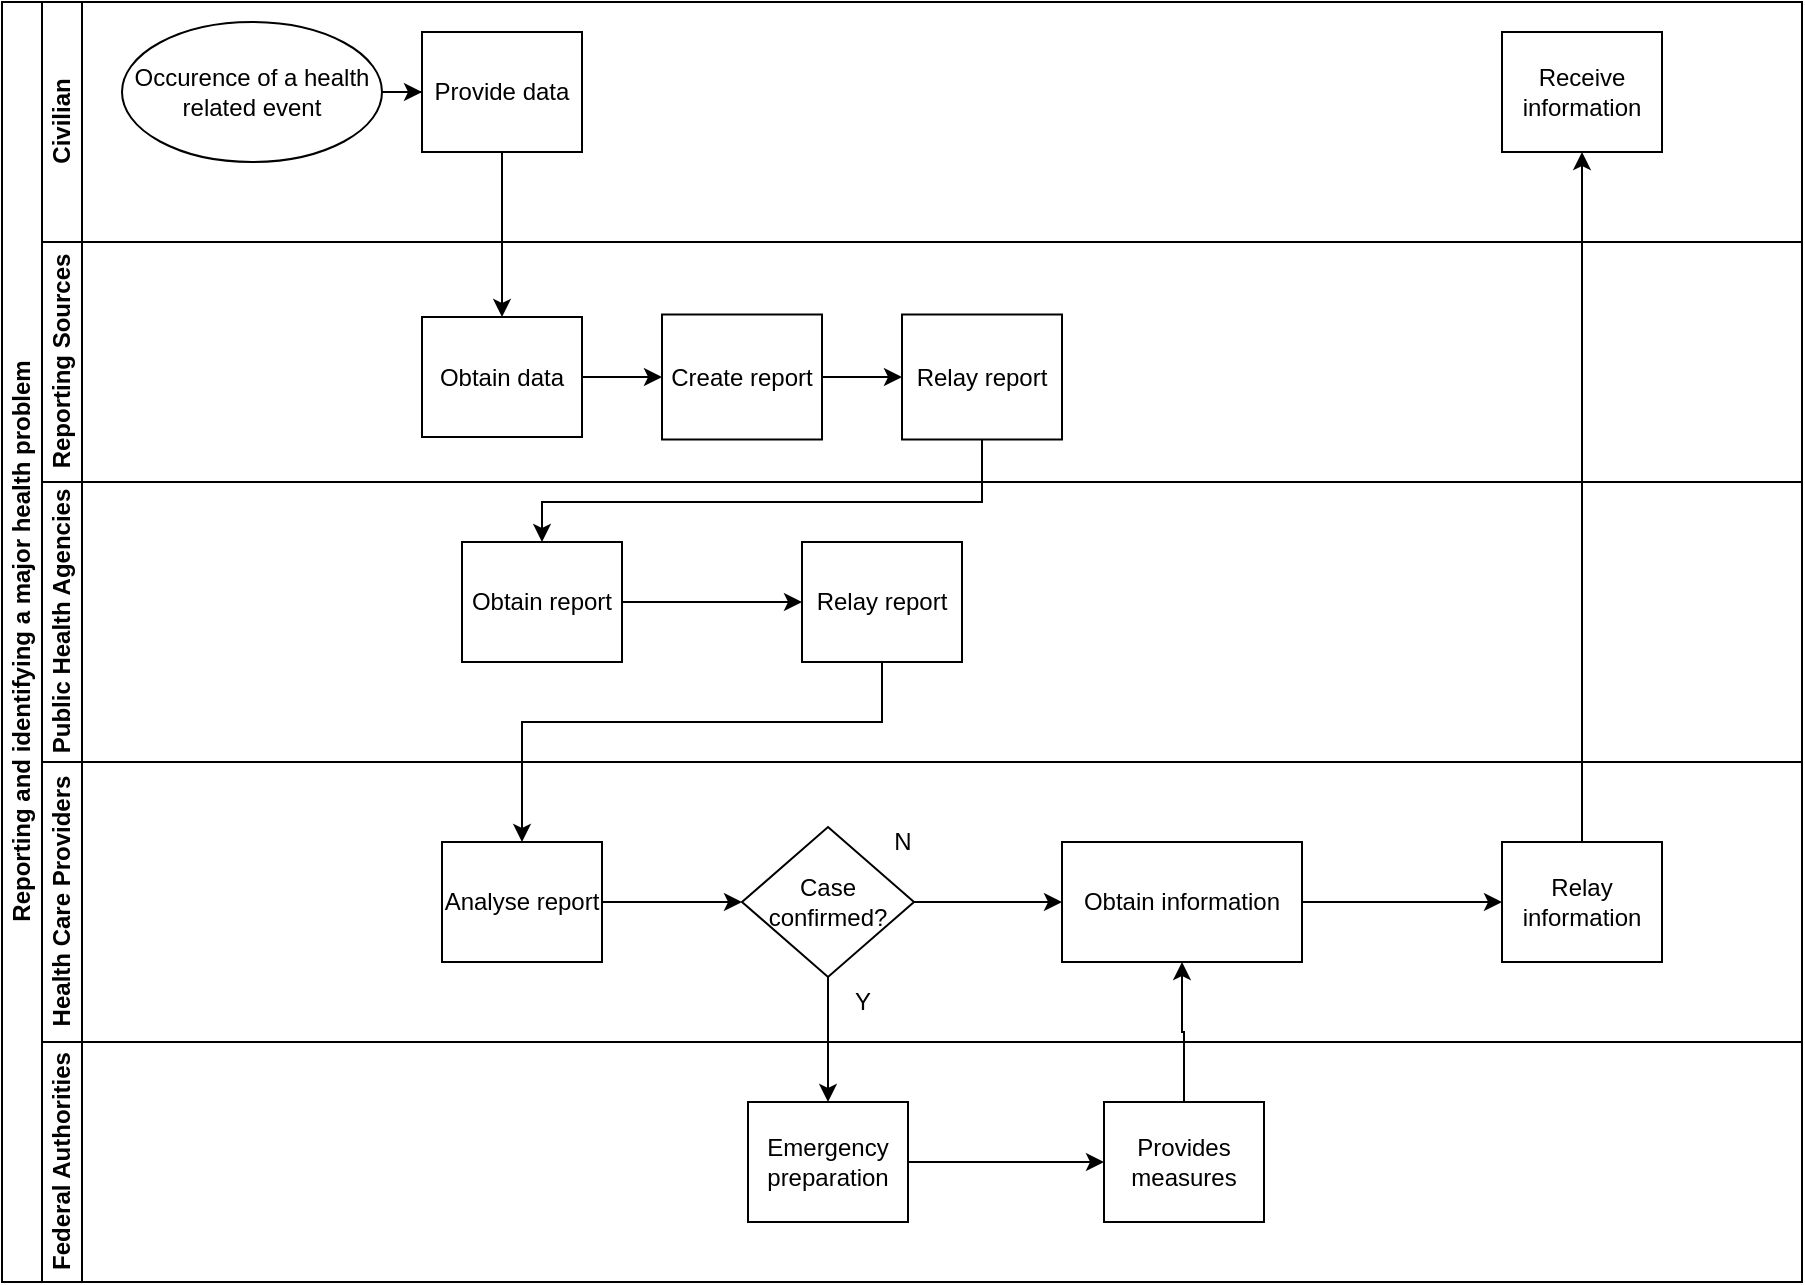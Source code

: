 <mxfile version="17.4.0" type="github">
  <diagram id="prtHgNgQTEPvFCAcTncT" name="Page-1">
    <mxGraphModel dx="925" dy="641" grid="1" gridSize="10" guides="1" tooltips="1" connect="1" arrows="1" fold="1" page="1" pageScale="1" pageWidth="827" pageHeight="1169" math="0" shadow="0">
      <root>
        <mxCell id="0" />
        <mxCell id="1" parent="0" />
        <mxCell id="dNxyNK7c78bLwvsdeMH5-19" value="Reporting and identifying a major health problem" style="swimlane;html=1;childLayout=stackLayout;resizeParent=1;resizeParentMax=0;horizontal=0;startSize=20;horizontalStack=0;" parent="1" vertex="1">
          <mxGeometry x="120" y="120" width="900" height="640" as="geometry" />
        </mxCell>
        <mxCell id="dNxyNK7c78bLwvsdeMH5-20" value="Civilian" style="swimlane;html=1;startSize=20;horizontal=0;" parent="dNxyNK7c78bLwvsdeMH5-19" vertex="1">
          <mxGeometry x="20" width="880" height="120" as="geometry" />
        </mxCell>
        <mxCell id="ELxMGtSu8P9hIE9dYQgn-8" value="" style="edgeStyle=orthogonalEdgeStyle;rounded=0;orthogonalLoop=1;jettySize=auto;html=1;" edge="1" parent="dNxyNK7c78bLwvsdeMH5-20" source="dNxyNK7c78bLwvsdeMH5-23" target="ELxMGtSu8P9hIE9dYQgn-7">
          <mxGeometry relative="1" as="geometry" />
        </mxCell>
        <mxCell id="dNxyNK7c78bLwvsdeMH5-23" value="Occurence of a health related event" style="ellipse;whiteSpace=wrap;html=1;" parent="dNxyNK7c78bLwvsdeMH5-20" vertex="1">
          <mxGeometry x="40" y="10" width="130" height="70" as="geometry" />
        </mxCell>
        <mxCell id="dNxyNK7c78bLwvsdeMH5-30" value="Receive information" style="rounded=0;whiteSpace=wrap;html=1;fontFamily=Helvetica;fontSize=12;fontColor=#000000;align=center;" parent="dNxyNK7c78bLwvsdeMH5-20" vertex="1">
          <mxGeometry x="730" y="15" width="80" height="60" as="geometry" />
        </mxCell>
        <mxCell id="dNxyNK7c78bLwvsdeMH5-25" value="" style="edgeStyle=orthogonalEdgeStyle;rounded=0;orthogonalLoop=1;jettySize=auto;html=1;exitX=1;exitY=0.5;exitDx=0;exitDy=0;entryX=0;entryY=0.5;entryDx=0;entryDy=0;" parent="dNxyNK7c78bLwvsdeMH5-20" source="dNxyNK7c78bLwvsdeMH5-23" edge="1">
          <mxGeometry relative="1" as="geometry">
            <mxPoint x="210" y="45" as="targetPoint" />
          </mxGeometry>
        </mxCell>
        <mxCell id="ELxMGtSu8P9hIE9dYQgn-7" value="Provide data" style="rounded=0;whiteSpace=wrap;html=1;fontFamily=Helvetica;fontSize=12;fontColor=#000000;align=center;" vertex="1" parent="dNxyNK7c78bLwvsdeMH5-20">
          <mxGeometry x="190" y="15" width="80" height="60" as="geometry" />
        </mxCell>
        <mxCell id="dNxyNK7c78bLwvsdeMH5-21" value="Reporting Sources" style="swimlane;html=1;startSize=20;horizontal=0;" parent="dNxyNK7c78bLwvsdeMH5-19" vertex="1">
          <mxGeometry x="20" y="120" width="880" height="120" as="geometry" />
        </mxCell>
        <mxCell id="ELxMGtSu8P9hIE9dYQgn-13" value="Obtain data" style="rounded=0;whiteSpace=wrap;html=1;fontFamily=Helvetica;fontSize=12;fontColor=#000000;align=center;" vertex="1" parent="dNxyNK7c78bLwvsdeMH5-21">
          <mxGeometry x="190" y="37.5" width="80" height="60" as="geometry" />
        </mxCell>
        <mxCell id="ELxMGtSu8P9hIE9dYQgn-49" value="Create report" style="rounded=0;whiteSpace=wrap;html=1;fontFamily=Helvetica;fontSize=12;fontColor=#000000;align=center;" vertex="1" parent="dNxyNK7c78bLwvsdeMH5-21">
          <mxGeometry x="310" y="36.25" width="80" height="62.5" as="geometry" />
        </mxCell>
        <mxCell id="ELxMGtSu8P9hIE9dYQgn-51" value="Relay report" style="rounded=0;whiteSpace=wrap;html=1;fontFamily=Helvetica;fontSize=12;fontColor=#000000;align=center;" vertex="1" parent="dNxyNK7c78bLwvsdeMH5-21">
          <mxGeometry x="430" y="36.25" width="80" height="62.5" as="geometry" />
        </mxCell>
        <mxCell id="ELxMGtSu8P9hIE9dYQgn-19" value="" style="edgeStyle=orthogonalEdgeStyle;rounded=0;orthogonalLoop=1;jettySize=auto;html=1;endArrow=classic;endFill=1;exitX=1;exitY=0.5;exitDx=0;exitDy=0;entryX=0;entryY=0.5;entryDx=0;entryDy=0;" edge="1" parent="dNxyNK7c78bLwvsdeMH5-21" source="ELxMGtSu8P9hIE9dYQgn-13" target="ELxMGtSu8P9hIE9dYQgn-49">
          <mxGeometry relative="1" as="geometry">
            <mxPoint x="260" y="80" as="sourcePoint" />
            <mxPoint x="170" y="140" as="targetPoint" />
          </mxGeometry>
        </mxCell>
        <mxCell id="ELxMGtSu8P9hIE9dYQgn-52" value="" style="edgeStyle=orthogonalEdgeStyle;rounded=0;orthogonalLoop=1;jettySize=auto;html=1;endArrow=classic;endFill=1;exitX=1;exitY=0.5;exitDx=0;exitDy=0;entryX=0;entryY=0.5;entryDx=0;entryDy=0;" edge="1" parent="dNxyNK7c78bLwvsdeMH5-21" source="ELxMGtSu8P9hIE9dYQgn-49" target="ELxMGtSu8P9hIE9dYQgn-51">
          <mxGeometry relative="1" as="geometry">
            <mxPoint x="300" y="190" as="sourcePoint" />
            <mxPoint x="390" y="190" as="targetPoint" />
          </mxGeometry>
        </mxCell>
        <mxCell id="dNxyNK7c78bLwvsdeMH5-22" value="Public Health Agencies" style="swimlane;html=1;startSize=20;horizontal=0;" parent="dNxyNK7c78bLwvsdeMH5-19" vertex="1">
          <mxGeometry x="20" y="240" width="880" height="140" as="geometry" />
        </mxCell>
        <mxCell id="ELxMGtSu8P9hIE9dYQgn-18" value="Obtain report" style="rounded=0;whiteSpace=wrap;html=1;fontFamily=Helvetica;fontSize=12;fontColor=#000000;align=center;" vertex="1" parent="dNxyNK7c78bLwvsdeMH5-22">
          <mxGeometry x="210" y="30" width="80" height="60" as="geometry" />
        </mxCell>
        <mxCell id="ELxMGtSu8P9hIE9dYQgn-21" value="" style="edgeStyle=orthogonalEdgeStyle;rounded=0;orthogonalLoop=1;jettySize=auto;html=1;endArrow=classic;endFill=1;exitX=1;exitY=0.5;exitDx=0;exitDy=0;entryX=0;entryY=0.5;entryDx=0;entryDy=0;" edge="1" parent="dNxyNK7c78bLwvsdeMH5-22" source="ELxMGtSu8P9hIE9dYQgn-18" target="ELxMGtSu8P9hIE9dYQgn-22">
          <mxGeometry relative="1" as="geometry">
            <mxPoint x="260" y="-155" as="sourcePoint" />
            <mxPoint x="280" y="60" as="targetPoint" />
          </mxGeometry>
        </mxCell>
        <mxCell id="ELxMGtSu8P9hIE9dYQgn-22" value="Relay report" style="rounded=0;whiteSpace=wrap;html=1;fontFamily=Helvetica;fontSize=12;fontColor=#000000;align=center;" vertex="1" parent="dNxyNK7c78bLwvsdeMH5-22">
          <mxGeometry x="380" y="30" width="80" height="60" as="geometry" />
        </mxCell>
        <mxCell id="ELxMGtSu8P9hIE9dYQgn-46" value="Health Care Providers" style="swimlane;html=1;startSize=20;horizontal=0;" vertex="1" parent="dNxyNK7c78bLwvsdeMH5-19">
          <mxGeometry x="20" y="380" width="880" height="140" as="geometry" />
        </mxCell>
        <mxCell id="ELxMGtSu8P9hIE9dYQgn-54" value="Analyse report" style="rounded=0;whiteSpace=wrap;html=1;fontFamily=Helvetica;fontSize=12;fontColor=#000000;align=center;" vertex="1" parent="ELxMGtSu8P9hIE9dYQgn-46">
          <mxGeometry x="200" y="40" width="80" height="60" as="geometry" />
        </mxCell>
        <mxCell id="ELxMGtSu8P9hIE9dYQgn-56" value="Case confirmed?" style="rhombus;whiteSpace=wrap;html=1;fontFamily=Helvetica;fontSize=12;fontColor=#000000;align=center;" vertex="1" parent="ELxMGtSu8P9hIE9dYQgn-46">
          <mxGeometry x="350" y="32.5" width="86" height="75" as="geometry" />
        </mxCell>
        <mxCell id="ELxMGtSu8P9hIE9dYQgn-57" value="" style="edgeStyle=orthogonalEdgeStyle;rounded=0;orthogonalLoop=1;jettySize=auto;html=1;endArrow=classic;endFill=1;exitX=1;exitY=0.5;exitDx=0;exitDy=0;entryX=0;entryY=0.5;entryDx=0;entryDy=0;" edge="1" parent="ELxMGtSu8P9hIE9dYQgn-46" source="ELxMGtSu8P9hIE9dYQgn-54" target="ELxMGtSu8P9hIE9dYQgn-56">
          <mxGeometry relative="1" as="geometry">
            <mxPoint x="300" y="-70" as="sourcePoint" />
            <mxPoint x="390" y="-70" as="targetPoint" />
          </mxGeometry>
        </mxCell>
        <mxCell id="ELxMGtSu8P9hIE9dYQgn-58" value="Obtain information" style="rounded=0;whiteSpace=wrap;html=1;" vertex="1" parent="ELxMGtSu8P9hIE9dYQgn-46">
          <mxGeometry x="510" y="40" width="120" height="60" as="geometry" />
        </mxCell>
        <mxCell id="ELxMGtSu8P9hIE9dYQgn-28" value="" style="edgeStyle=orthogonalEdgeStyle;rounded=0;orthogonalLoop=1;jettySize=auto;html=1;endArrow=classic;endFill=1;entryX=0;entryY=0.5;entryDx=0;entryDy=0;exitX=1;exitY=0.5;exitDx=0;exitDy=0;" edge="1" parent="ELxMGtSu8P9hIE9dYQgn-46" source="ELxMGtSu8P9hIE9dYQgn-56" target="ELxMGtSu8P9hIE9dYQgn-58">
          <mxGeometry relative="1" as="geometry">
            <mxPoint x="460" y="-80" as="sourcePoint" />
            <mxPoint x="500" y="-80" as="targetPoint" />
          </mxGeometry>
        </mxCell>
        <mxCell id="ELxMGtSu8P9hIE9dYQgn-26" value="Relay information" style="rounded=0;whiteSpace=wrap;html=1;fontFamily=Helvetica;fontSize=12;fontColor=#000000;align=center;" vertex="1" parent="ELxMGtSu8P9hIE9dYQgn-46">
          <mxGeometry x="730" y="40" width="80" height="60" as="geometry" />
        </mxCell>
        <mxCell id="ELxMGtSu8P9hIE9dYQgn-66" value="" style="edgeStyle=orthogonalEdgeStyle;rounded=0;orthogonalLoop=1;jettySize=auto;html=1;endArrow=classic;endFill=1;entryX=0;entryY=0.5;entryDx=0;entryDy=0;exitX=1;exitY=0.5;exitDx=0;exitDy=0;" edge="1" parent="ELxMGtSu8P9hIE9dYQgn-46" source="ELxMGtSu8P9hIE9dYQgn-58" target="ELxMGtSu8P9hIE9dYQgn-26">
          <mxGeometry relative="1" as="geometry">
            <mxPoint x="446" y="80" as="sourcePoint" />
            <mxPoint x="520" y="80" as="targetPoint" />
          </mxGeometry>
        </mxCell>
        <mxCell id="ELxMGtSu8P9hIE9dYQgn-48" value="Federal Authorities" style="swimlane;html=1;startSize=20;horizontal=0;" vertex="1" parent="dNxyNK7c78bLwvsdeMH5-19">
          <mxGeometry x="20" y="520" width="880" height="120" as="geometry" />
        </mxCell>
        <mxCell id="ELxMGtSu8P9hIE9dYQgn-61" value="Emergency preparation" style="rounded=0;whiteSpace=wrap;html=1;fontFamily=Helvetica;fontSize=12;fontColor=#000000;align=center;" vertex="1" parent="ELxMGtSu8P9hIE9dYQgn-48">
          <mxGeometry x="353" y="30" width="80" height="60" as="geometry" />
        </mxCell>
        <mxCell id="ELxMGtSu8P9hIE9dYQgn-64" value="Provides&lt;br&gt;measures" style="rounded=0;whiteSpace=wrap;html=1;fontFamily=Helvetica;fontSize=12;fontColor=#000000;align=center;" vertex="1" parent="ELxMGtSu8P9hIE9dYQgn-48">
          <mxGeometry x="531" y="30" width="80" height="60" as="geometry" />
        </mxCell>
        <mxCell id="ELxMGtSu8P9hIE9dYQgn-67" value="" style="edgeStyle=orthogonalEdgeStyle;rounded=0;orthogonalLoop=1;jettySize=auto;html=1;endArrow=classic;endFill=1;entryX=0;entryY=0.5;entryDx=0;entryDy=0;exitX=1;exitY=0.5;exitDx=0;exitDy=0;" edge="1" parent="ELxMGtSu8P9hIE9dYQgn-48" source="ELxMGtSu8P9hIE9dYQgn-61" target="ELxMGtSu8P9hIE9dYQgn-64">
          <mxGeometry relative="1" as="geometry">
            <mxPoint x="446" y="-60" as="sourcePoint" />
            <mxPoint x="520" y="-60" as="targetPoint" />
          </mxGeometry>
        </mxCell>
        <mxCell id="ELxMGtSu8P9hIE9dYQgn-14" value="" style="edgeStyle=orthogonalEdgeStyle;rounded=0;orthogonalLoop=1;jettySize=auto;html=1;endArrow=classic;endFill=1;exitX=0.5;exitY=1;exitDx=0;exitDy=0;entryX=0.5;entryY=0;entryDx=0;entryDy=0;" edge="1" parent="dNxyNK7c78bLwvsdeMH5-19" source="ELxMGtSu8P9hIE9dYQgn-7" target="ELxMGtSu8P9hIE9dYQgn-13">
          <mxGeometry relative="1" as="geometry">
            <mxPoint x="530" y="70" as="sourcePoint" />
            <mxPoint x="240" y="170" as="targetPoint" />
          </mxGeometry>
        </mxCell>
        <mxCell id="ELxMGtSu8P9hIE9dYQgn-27" value="" style="endArrow=classic;html=1;rounded=0;entryX=0.5;entryY=1;entryDx=0;entryDy=0;exitX=0.5;exitY=0;exitDx=0;exitDy=0;" edge="1" parent="dNxyNK7c78bLwvsdeMH5-19" source="ELxMGtSu8P9hIE9dYQgn-26" target="dNxyNK7c78bLwvsdeMH5-30">
          <mxGeometry width="50" height="50" relative="1" as="geometry">
            <mxPoint x="610" y="210" as="sourcePoint" />
            <mxPoint x="660" y="160" as="targetPoint" />
          </mxGeometry>
        </mxCell>
        <mxCell id="ELxMGtSu8P9hIE9dYQgn-53" value="" style="edgeStyle=orthogonalEdgeStyle;rounded=0;orthogonalLoop=1;jettySize=auto;html=1;endArrow=classic;endFill=1;exitX=0.5;exitY=1;exitDx=0;exitDy=0;entryX=0.5;entryY=0;entryDx=0;entryDy=0;" edge="1" parent="dNxyNK7c78bLwvsdeMH5-19" source="ELxMGtSu8P9hIE9dYQgn-51" target="ELxMGtSu8P9hIE9dYQgn-18">
          <mxGeometry relative="1" as="geometry">
            <mxPoint x="320" y="310" as="sourcePoint" />
            <mxPoint x="410" y="310" as="targetPoint" />
            <Array as="points">
              <mxPoint x="490" y="250" />
              <mxPoint x="270" y="250" />
            </Array>
          </mxGeometry>
        </mxCell>
        <mxCell id="ELxMGtSu8P9hIE9dYQgn-55" value="" style="edgeStyle=orthogonalEdgeStyle;rounded=0;orthogonalLoop=1;jettySize=auto;html=1;endArrow=classic;endFill=1;exitX=0.5;exitY=1;exitDx=0;exitDy=0;entryX=0.5;entryY=0;entryDx=0;entryDy=0;" edge="1" parent="dNxyNK7c78bLwvsdeMH5-19" source="ELxMGtSu8P9hIE9dYQgn-22" target="ELxMGtSu8P9hIE9dYQgn-54">
          <mxGeometry relative="1" as="geometry">
            <mxPoint x="320" y="310" as="sourcePoint" />
            <mxPoint x="410" y="310" as="targetPoint" />
            <Array as="points">
              <mxPoint x="440" y="360" />
              <mxPoint x="260" y="360" />
            </Array>
          </mxGeometry>
        </mxCell>
        <mxCell id="ELxMGtSu8P9hIE9dYQgn-60" value="" style="edgeStyle=orthogonalEdgeStyle;rounded=0;orthogonalLoop=1;jettySize=auto;html=1;endArrow=classic;endFill=1;exitX=0.5;exitY=1;exitDx=0;exitDy=0;entryX=0.5;entryY=0;entryDx=0;entryDy=0;" edge="1" parent="dNxyNK7c78bLwvsdeMH5-19" source="ELxMGtSu8P9hIE9dYQgn-56" target="ELxMGtSu8P9hIE9dYQgn-61">
          <mxGeometry relative="1" as="geometry">
            <mxPoint x="466" y="460" as="sourcePoint" />
            <mxPoint x="413" y="540" as="targetPoint" />
          </mxGeometry>
        </mxCell>
        <mxCell id="ELxMGtSu8P9hIE9dYQgn-70" value="" style="edgeStyle=orthogonalEdgeStyle;rounded=0;orthogonalLoop=1;jettySize=auto;html=1;endArrow=classic;endFill=1;entryX=0.5;entryY=1;entryDx=0;entryDy=0;exitX=0.5;exitY=0;exitDx=0;exitDy=0;" edge="1" parent="dNxyNK7c78bLwvsdeMH5-19" source="ELxMGtSu8P9hIE9dYQgn-64" target="ELxMGtSu8P9hIE9dYQgn-58">
          <mxGeometry relative="1" as="geometry">
            <mxPoint x="466" y="460" as="sourcePoint" />
            <mxPoint x="540" y="460" as="targetPoint" />
          </mxGeometry>
        </mxCell>
        <mxCell id="ELxMGtSu8P9hIE9dYQgn-62" value="Y" style="text;html=1;align=center;verticalAlign=middle;resizable=0;points=[];autosize=1;strokeColor=none;fillColor=none;" vertex="1" parent="1">
          <mxGeometry x="540" y="610" width="20" height="20" as="geometry" />
        </mxCell>
        <mxCell id="ELxMGtSu8P9hIE9dYQgn-63" value="N" style="text;html=1;align=center;verticalAlign=middle;resizable=0;points=[];autosize=1;strokeColor=none;fillColor=none;" vertex="1" parent="1">
          <mxGeometry x="560" y="530" width="20" height="20" as="geometry" />
        </mxCell>
      </root>
    </mxGraphModel>
  </diagram>
</mxfile>
